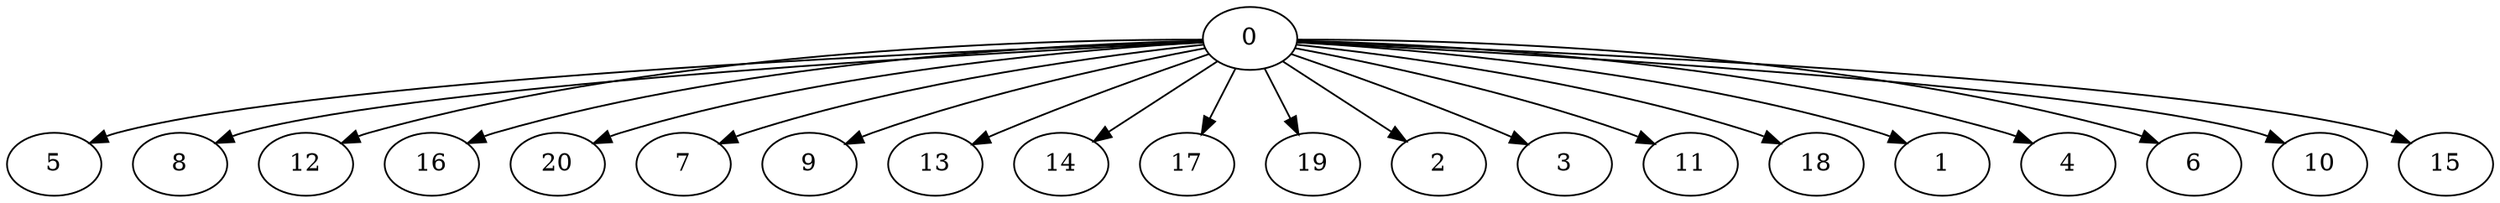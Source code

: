 digraph "Fork_Nodes_21_CCR_0.10_WeightType_Random#6" {
	graph ["Duplicate states"=0,
		GraphType=Fork,
		"Max states in OPEN"=0,
		Modes="120000ms; topo-ordered tasks, ; Pruning: task equivalence, fixed order ready list, ; F-value: ; Optimisation: best schedule length (\
SL) optimisation on equal, ",
		NumberOfTasks=21,
		"Pruned using list schedule length"=8740153,
		"States removed from OPEN"=0,
		TargetSystem="Homogeneous-6",
		"Time to schedule (ms)"=5693,
		"Total idle time"=385,
		"Total schedule length"=259,
		"Total sequential time"=1160,
		"Total states created"=19789935
	];
	0	["Finish time"=74,
		Processor=0,
		"Start time"=0,
		Weight=74];
	5	["Finish time"=210,
		Processor=1,
		"Start time"=128,
		Weight=82];
	0 -> 5	[Weight=6];
	8	["Finish time"=259,
		Processor=2,
		"Start time"=177,
		Weight=82];
	0 -> 8	[Weight=10];
	12	["Finish time"=257,
		Processor=3,
		"Start time"=175,
		Weight=82];
	0 -> 12	[Weight=9];
	16	["Finish time"=257,
		Processor=4,
		"Start time"=175,
		Weight=82];
	0 -> 16	[Weight=10];
	20	["Finish time"=232,
		Processor=5,
		"Start time"=150,
		Weight=82];
	0 -> 20	[Weight=3];
	7	["Finish time"=150,
		Processor=5,
		"Start time"=76,
		Weight=74];
	0 -> 7	[Weight=2];
	9	["Finish time"=175,
		Processor=4,
		"Start time"=101,
		Weight=74];
	0 -> 9	[Weight=8];
	13	["Finish time"=175,
		Processor=3,
		"Start time"=101,
		Weight=74];
	0 -> 13	[Weight=5];
	14	["Finish time"=165,
		Processor=0,
		"Start time"=107,
		Weight=58];
	0 -> 14	[Weight=5];
	17	["Finish time"=256,
		Processor=0,
		"Start time"=198,
		Weight=58];
	0 -> 17	[Weight=8];
	19	["Finish time"=136,
		Processor=2,
		"Start time"=78,
		Weight=58];
	0 -> 19	[Weight=4];
	2	["Finish time"=259,
		Processor=1,
		"Start time"=210,
		Weight=49];
	0 -> 2	[Weight=10];
	3	["Finish time"=128,
		Processor=1,
		"Start time"=79,
		Weight=49];
	0 -> 3	[Weight=5];
	11	["Finish time"=198,
		Processor=0,
		"Start time"=165,
		Weight=33];
	0 -> 11	[Weight=7];
	18	["Finish time"=107,
		Processor=0,
		"Start time"=74,
		Weight=33];
	0 -> 18	[Weight=4];
	1	["Finish time"=161,
		Processor=2,
		"Start time"=136,
		Weight=25];
	0 -> 1	[Weight=5];
	4	["Finish time"=101,
		Processor=3,
		"Start time"=76,
		Weight=25];
	0 -> 4	[Weight=2];
	6	["Finish time"=257,
		Processor=5,
		"Start time"=232,
		Weight=25];
	0 -> 6	[Weight=5];
	10	["Finish time"=101,
		Processor=4,
		"Start time"=76,
		Weight=25];
	0 -> 10	[Weight=2];
	15	["Finish time"=177,
		Processor=2,
		"Start time"=161,
		Weight=16];
	0 -> 15	[Weight=6];
}
